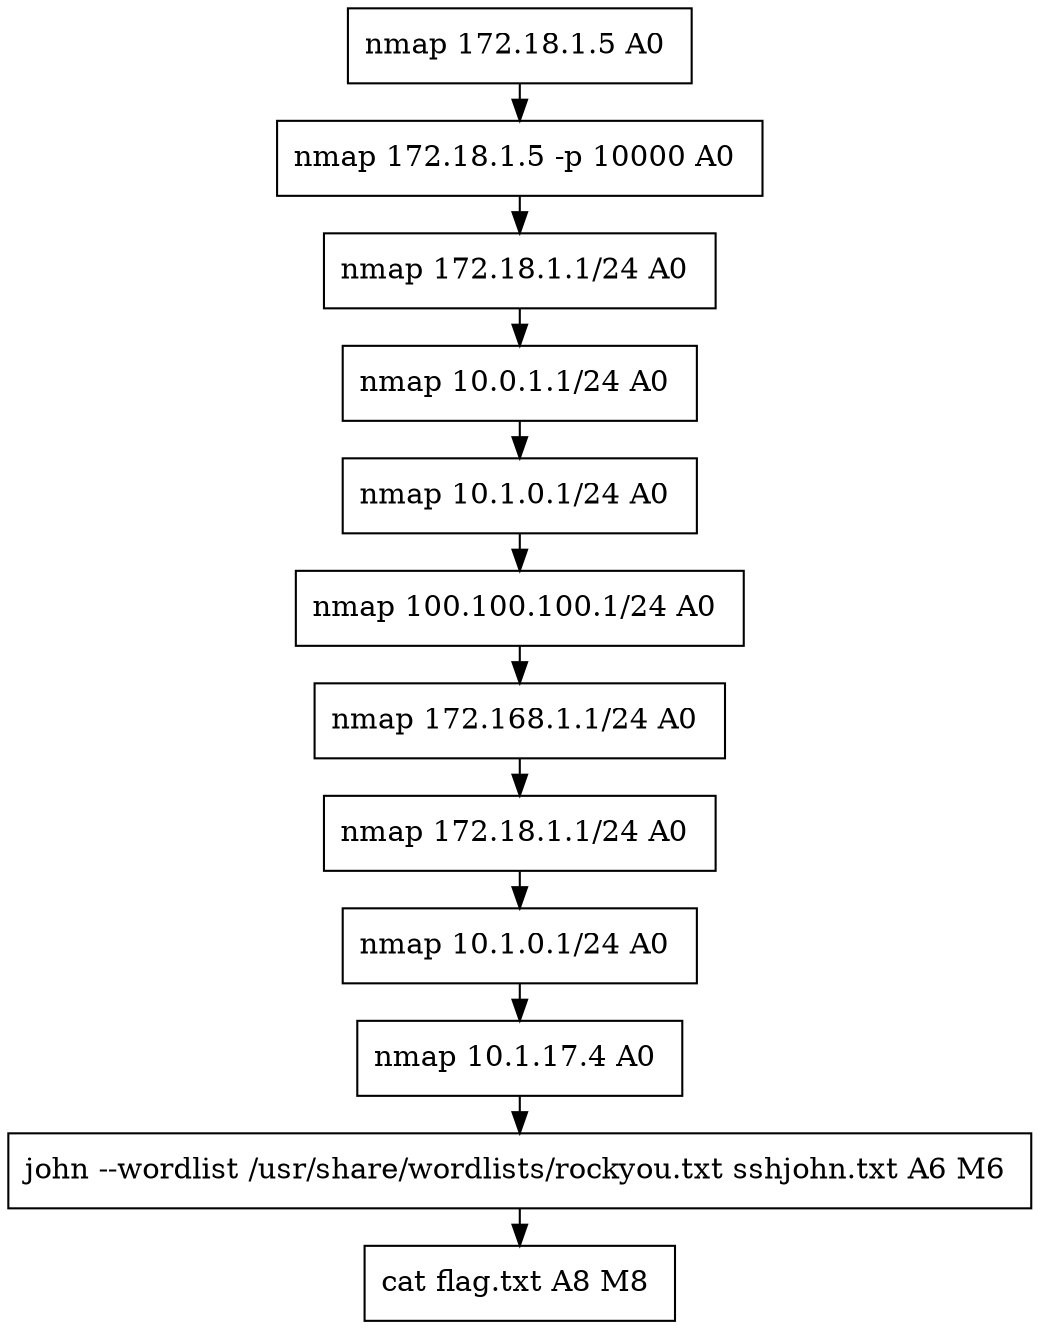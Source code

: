 // creating graph for user: 70
digraph {
	node [shape=box]
	0 [label="nmap 172.18.1.5 A0 "]
	1 [label="nmap 172.18.1.5 -p 10000 A0 "]
	27 [label="nmap 172.18.1.1/24 A0 "]
	28 [label="nmap 10.0.1.1/24 A0 "]
	29 [label="nmap 10.1.0.1/24 A0 "]
	30 [label="nmap 100.100.100.1/24 A0 "]
	34 [label="nmap 172.168.1.1/24 A0 "]
	35 [label="nmap 172.18.1.1/24 A0 "]
	37 [label="nmap 10.1.0.1/24 A0 "]
	43 [label="nmap 10.1.17.4 A0 "]
	64 [label="john --wordlist /usr/share/wordlists/rockyou.txt sshjohn.txt A6 M6 "]
	70 [label="cat flag.txt A8 M8 "]
	0 -> 1 [constraint=false]
	1 -> 27 [constraint=false]
	27 -> 28 [constraint=false]
	28 -> 29 [constraint=false]
	29 -> 30 [constraint=false]
	30 -> 34 [constraint=false]
	34 -> 35 [constraint=false]
	35 -> 37 [constraint=false]
	37 -> 43 [constraint=false]
	43 -> 64 [constraint=false]
	64 -> 70 [constraint=false]
	rankdir=LR
}
